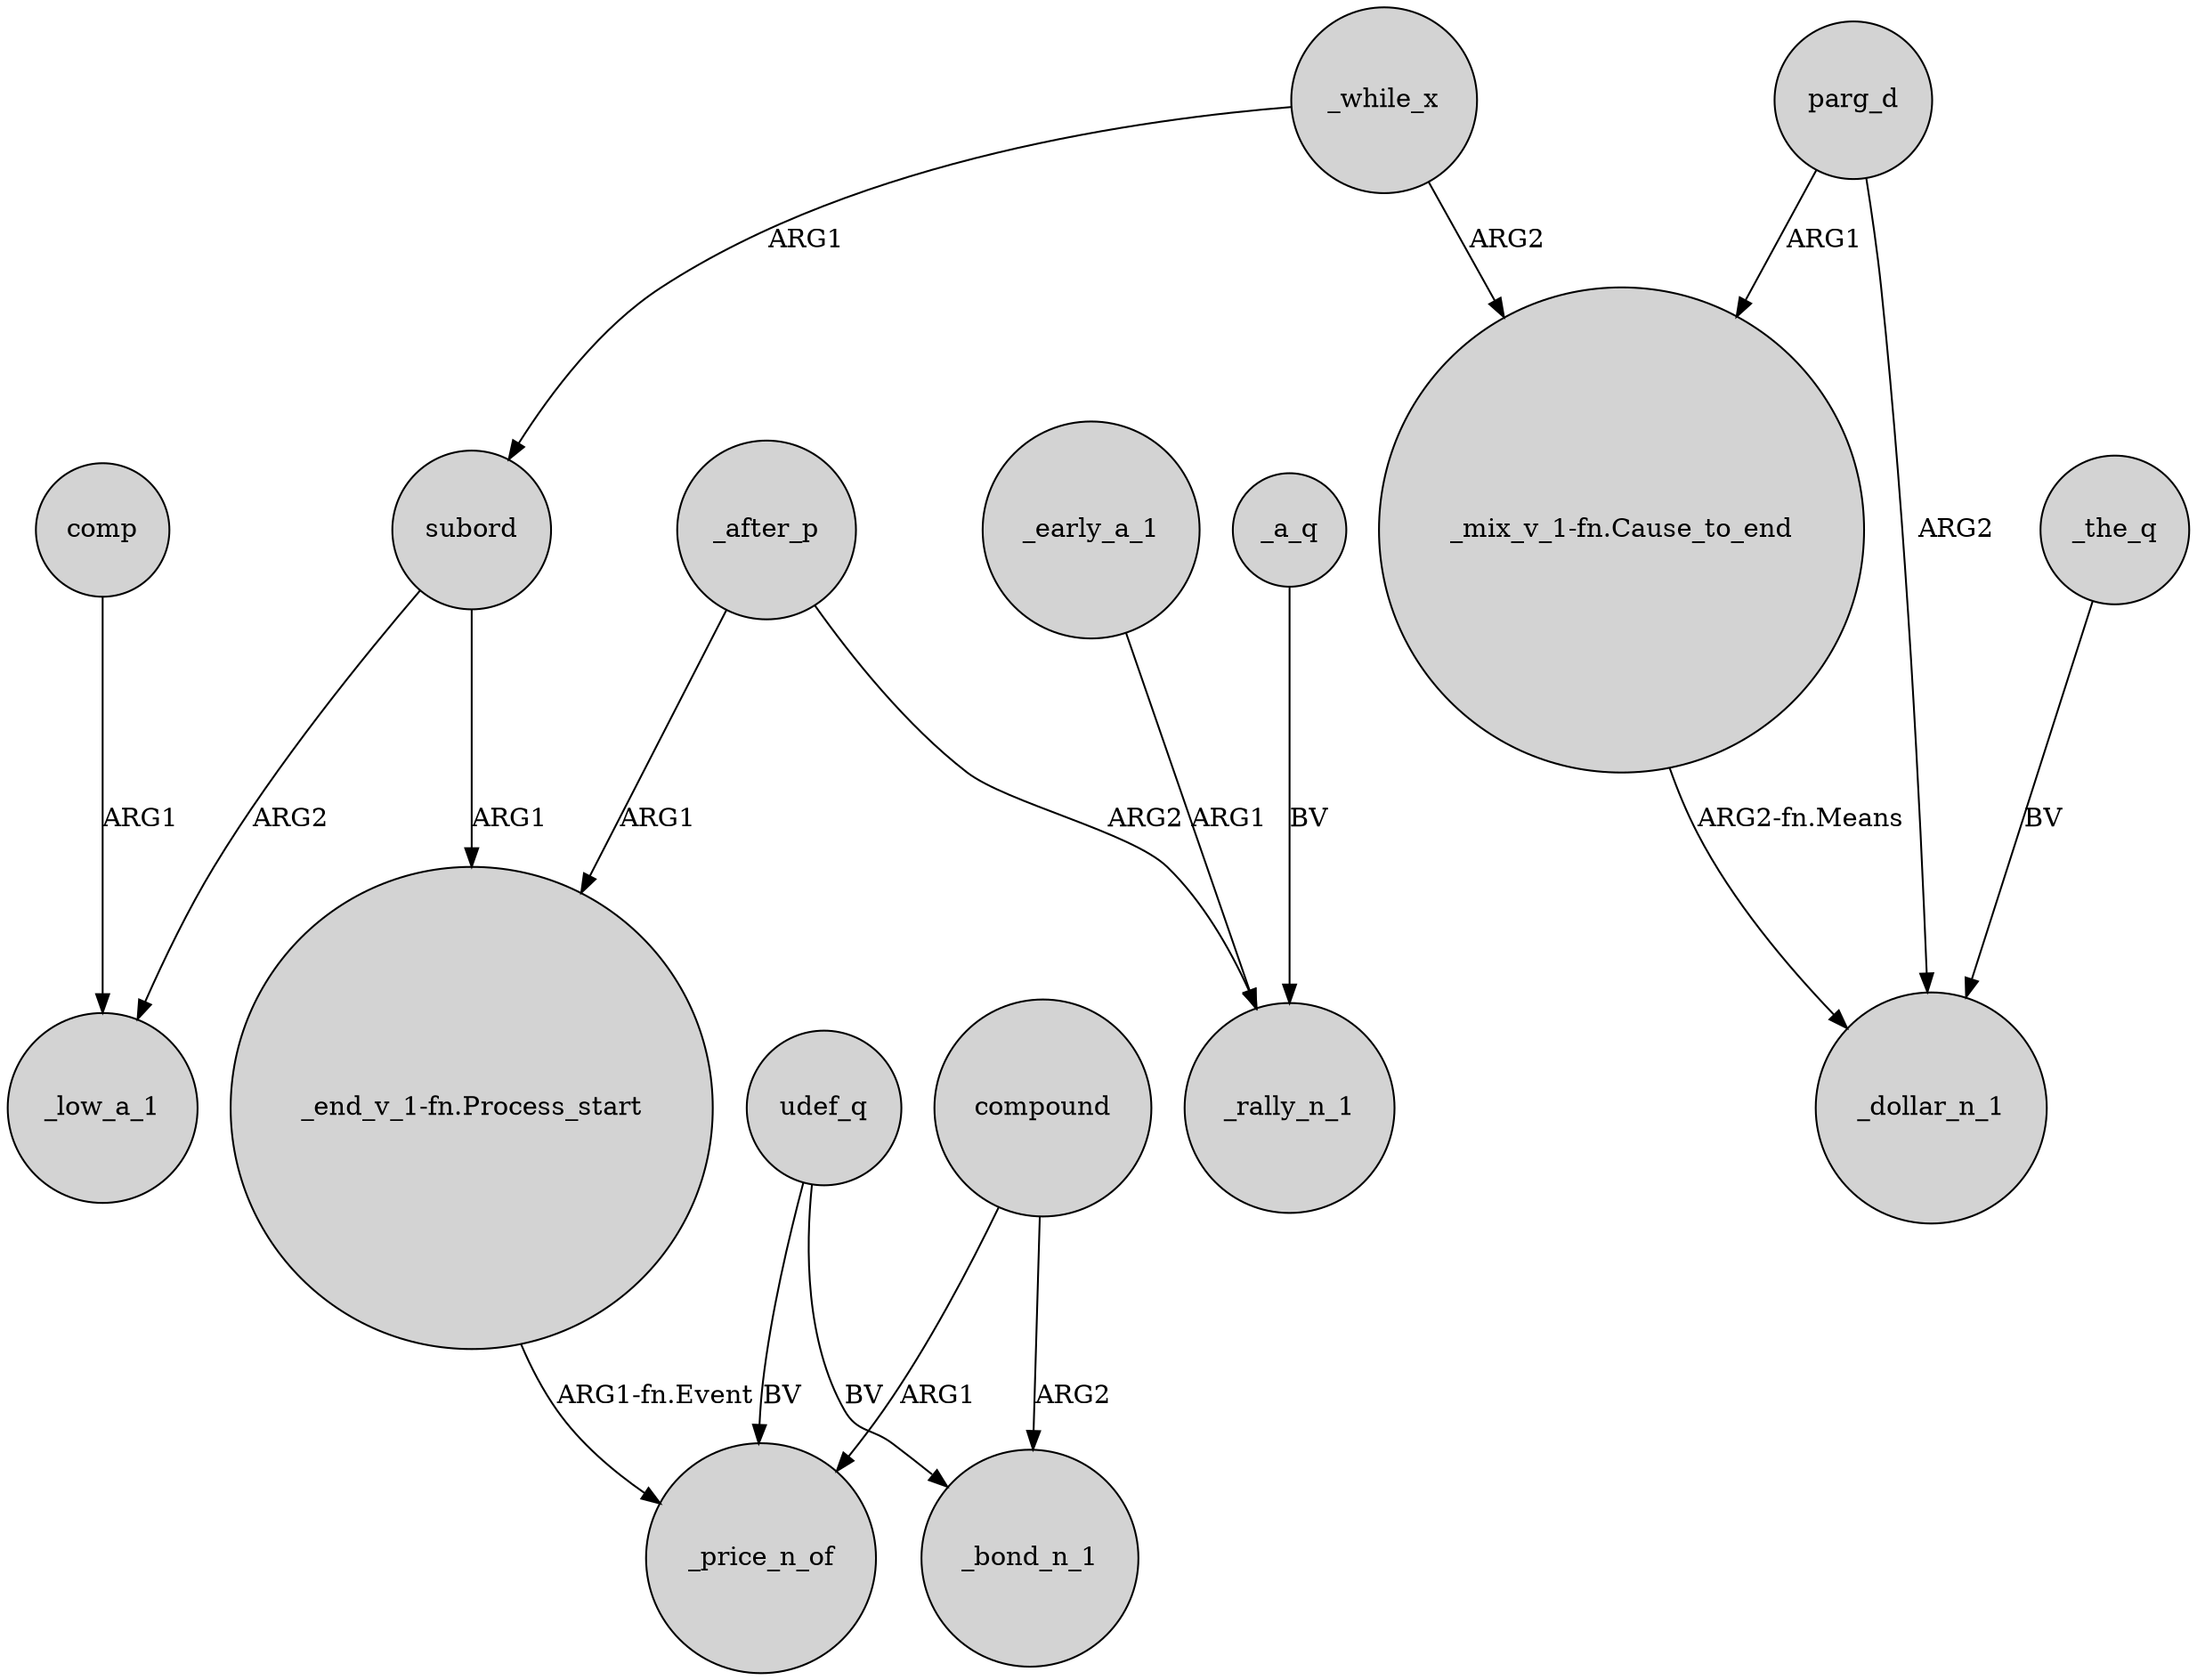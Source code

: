 digraph {
	node [shape=circle style=filled]
	subord -> _low_a_1 [label=ARG2]
	subord -> "_end_v_1-fn.Process_start" [label=ARG1]
	parg_d -> _dollar_n_1 [label=ARG2]
	parg_d -> "_mix_v_1-fn.Cause_to_end" [label=ARG1]
	_the_q -> _dollar_n_1 [label=BV]
	_after_p -> "_end_v_1-fn.Process_start" [label=ARG1]
	compound -> _bond_n_1 [label=ARG2]
	"_mix_v_1-fn.Cause_to_end" -> _dollar_n_1 [label="ARG2-fn.Means"]
	_after_p -> _rally_n_1 [label=ARG2]
	comp -> _low_a_1 [label=ARG1]
	udef_q -> _bond_n_1 [label=BV]
	_while_x -> subord [label=ARG1]
	_while_x -> "_mix_v_1-fn.Cause_to_end" [label=ARG2]
	"_end_v_1-fn.Process_start" -> _price_n_of [label="ARG1-fn.Event"]
	_early_a_1 -> _rally_n_1 [label=ARG1]
	compound -> _price_n_of [label=ARG1]
	_a_q -> _rally_n_1 [label=BV]
	udef_q -> _price_n_of [label=BV]
}
